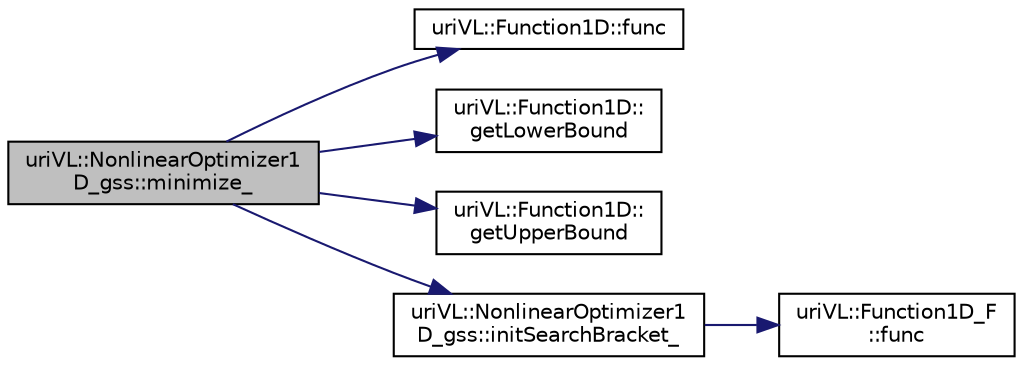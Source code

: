 digraph "uriVL::NonlinearOptimizer1D_gss::minimize_"
{
  edge [fontname="Helvetica",fontsize="10",labelfontname="Helvetica",labelfontsize="10"];
  node [fontname="Helvetica",fontsize="10",shape=record];
  rankdir="LR";
  Node1 [label="uriVL::NonlinearOptimizer1\lD_gss::minimize_",height=0.2,width=0.4,color="black", fillcolor="grey75", style="filled", fontcolor="black"];
  Node1 -> Node2 [color="midnightblue",fontsize="10",style="solid",fontname="Helvetica"];
  Node2 [label="uriVL::Function1D::func",height=0.2,width=0.4,color="black", fillcolor="white", style="filled",URL="$classuriVL_1_1Function1D.html#ae42553644bd3826aa4add06eb16410fc",tooltip="Evaluates the function at the point specified. "];
  Node1 -> Node3 [color="midnightblue",fontsize="10",style="solid",fontname="Helvetica"];
  Node3 [label="uriVL::Function1D::\lgetLowerBound",height=0.2,width=0.4,color="black", fillcolor="white", style="filled",URL="$classuriVL_1_1Function1D.html#a9d6b264a2c419d7e60002cfca640491e",tooltip="returns the lower bound of this function&#39;s domain of definition "];
  Node1 -> Node4 [color="midnightblue",fontsize="10",style="solid",fontname="Helvetica"];
  Node4 [label="uriVL::Function1D::\lgetUpperBound",height=0.2,width=0.4,color="black", fillcolor="white", style="filled",URL="$classuriVL_1_1Function1D.html#a396f1a39a893ba5dfb40128165cc6f4d",tooltip="returns the upper bound of this function&#39;s domain of definition "];
  Node1 -> Node5 [color="midnightblue",fontsize="10",style="solid",fontname="Helvetica"];
  Node5 [label="uriVL::NonlinearOptimizer1\lD_gss::initSearchBracket_",height=0.2,width=0.4,color="black", fillcolor="white", style="filled",URL="$classuriVL_1_1NonlinearOptimizer1D__gss.html#aa48cccba698c0a7ecd4fdcce6e998da4",tooltip="Finds a GS search bracket about the starting point. "];
  Node5 -> Node6 [color="midnightblue",fontsize="10",style="solid",fontname="Helvetica"];
  Node6 [label="uriVL::Function1D_F\l::func",height=0.2,width=0.4,color="black", fillcolor="white", style="filled",URL="$classuriVL_1_1Function1D__F.html#a7dabdc9f3e6c199dc89f297dac9fc54e",tooltip="Evaluates the function at the point specified. "];
}
